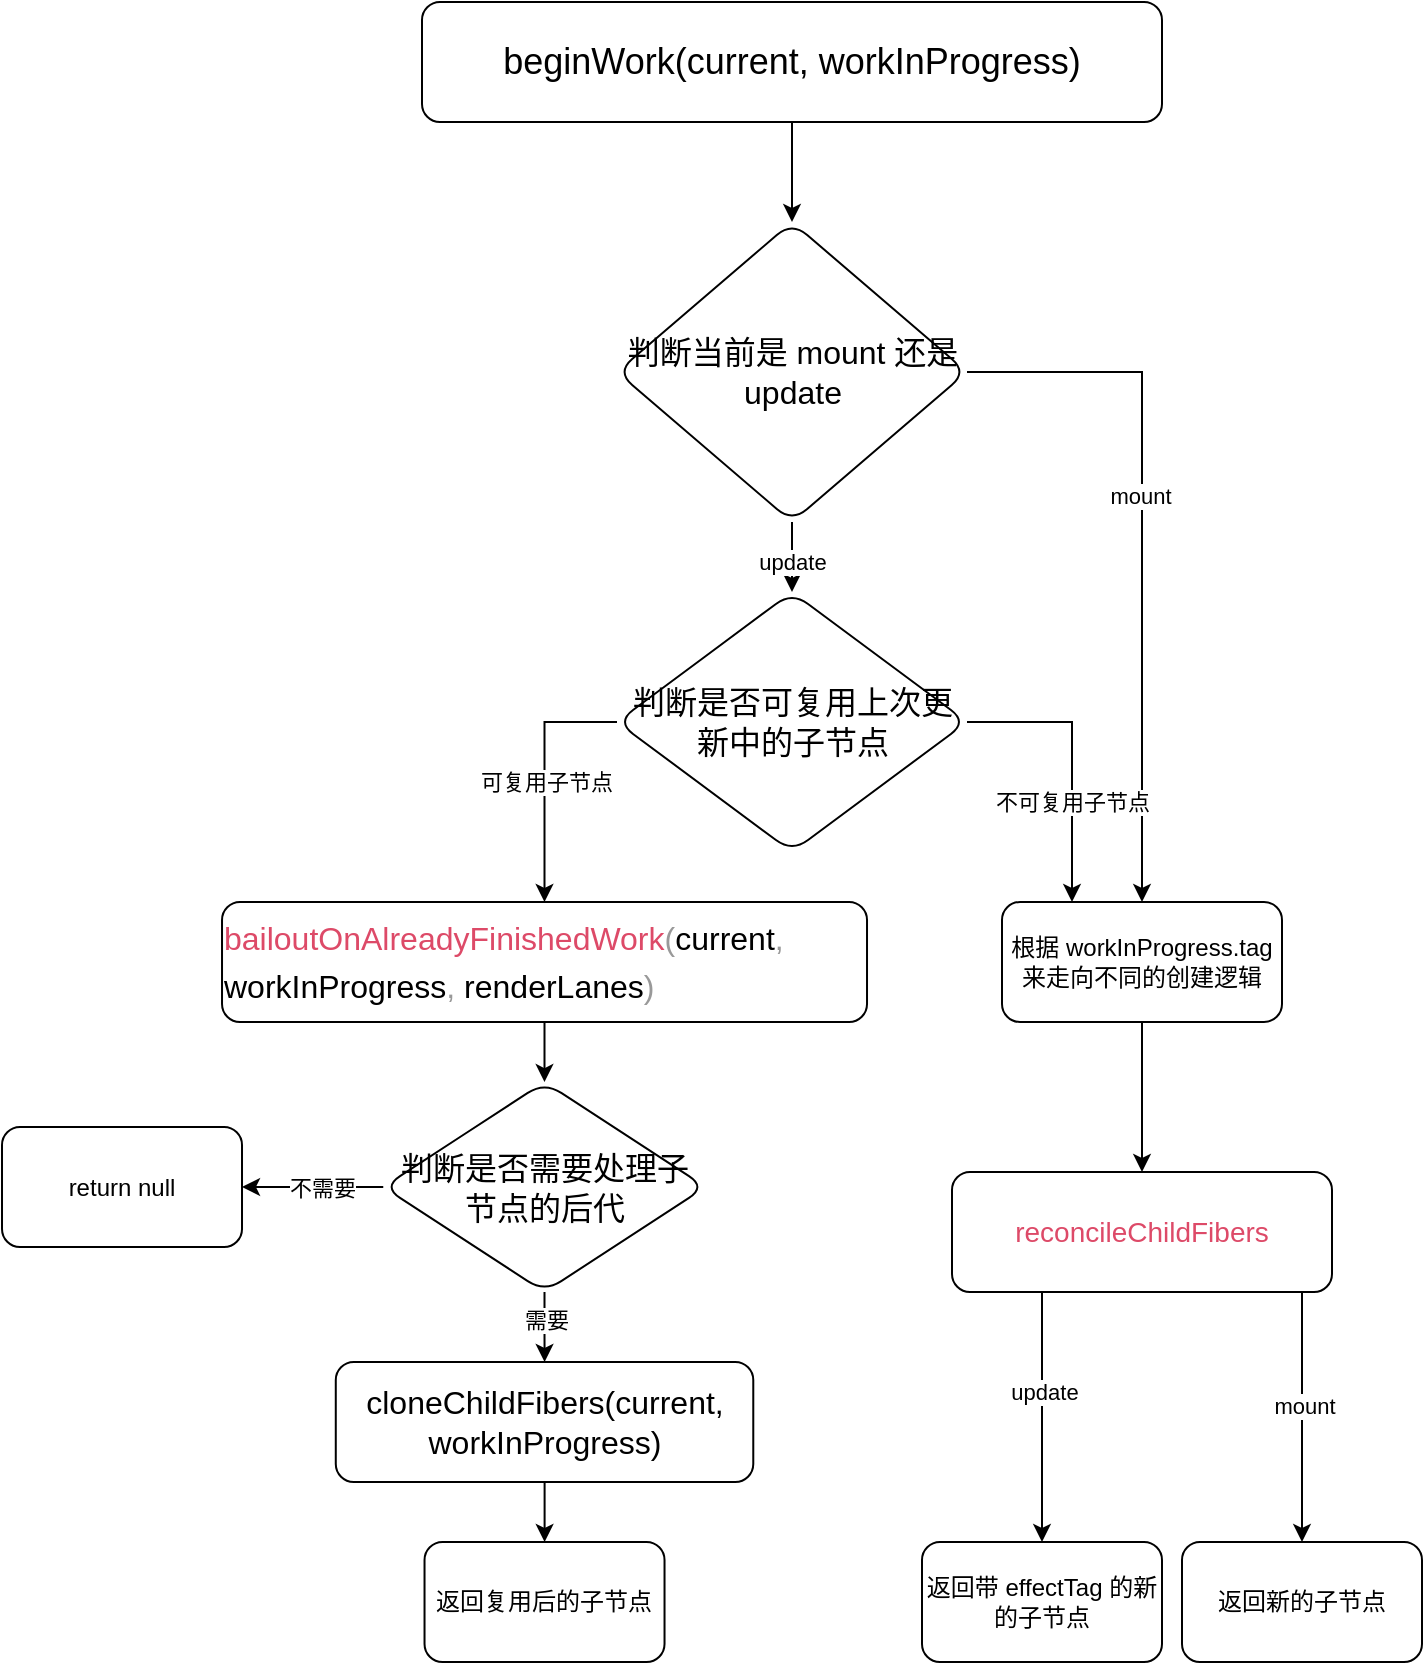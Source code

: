 <mxfile version="14.9.3" type="device"><diagram id="iPzt7WYMqBduGB2fLRvM" name="Page-1"><mxGraphModel dx="1554" dy="772" grid="1" gridSize="10" guides="1" tooltips="1" connect="1" arrows="1" fold="1" page="1" pageScale="1" pageWidth="827" pageHeight="1169" math="0" shadow="0"><root><mxCell id="0"/><mxCell id="1" parent="0"/><mxCell id="roLJDv6i9NdBXavMO7eo-4" value="" style="edgeStyle=orthogonalEdgeStyle;rounded=0;orthogonalLoop=1;jettySize=auto;html=1;" edge="1" parent="1" source="roLJDv6i9NdBXavMO7eo-1" target="roLJDv6i9NdBXavMO7eo-3"><mxGeometry relative="1" as="geometry"/></mxCell><mxCell id="roLJDv6i9NdBXavMO7eo-1" value="&lt;font style=&quot;font-size: 18px&quot;&gt;beginWork(current, workInProgress)&lt;/font&gt;" style="rounded=1;whiteSpace=wrap;html=1;" vertex="1" parent="1"><mxGeometry x="250" y="70" width="370" height="60" as="geometry"/></mxCell><mxCell id="roLJDv6i9NdBXavMO7eo-8" value="" style="edgeStyle=orthogonalEdgeStyle;rounded=0;orthogonalLoop=1;jettySize=auto;html=1;" edge="1" parent="1" source="roLJDv6i9NdBXavMO7eo-3" target="roLJDv6i9NdBXavMO7eo-7"><mxGeometry relative="1" as="geometry"/></mxCell><mxCell id="roLJDv6i9NdBXavMO7eo-9" value="mount" style="edgeLabel;html=1;align=center;verticalAlign=middle;resizable=0;points=[];" vertex="1" connectable="0" parent="roLJDv6i9NdBXavMO7eo-8"><mxGeometry x="-0.153" y="-2" relative="1" as="geometry"><mxPoint x="1" as="offset"/></mxGeometry></mxCell><mxCell id="roLJDv6i9NdBXavMO7eo-11" value="" style="edgeStyle=orthogonalEdgeStyle;rounded=0;orthogonalLoop=1;jettySize=auto;html=1;" edge="1" parent="1" source="roLJDv6i9NdBXavMO7eo-3" target="roLJDv6i9NdBXavMO7eo-10"><mxGeometry relative="1" as="geometry"/></mxCell><mxCell id="roLJDv6i9NdBXavMO7eo-12" value="update" style="edgeLabel;html=1;align=center;verticalAlign=middle;resizable=0;points=[];" vertex="1" connectable="0" parent="roLJDv6i9NdBXavMO7eo-11"><mxGeometry x="-0.113" y="1" relative="1" as="geometry"><mxPoint x="1" as="offset"/></mxGeometry></mxCell><mxCell id="roLJDv6i9NdBXavMO7eo-3" value="&lt;font style=&quot;font-size: 16px&quot;&gt;判断当前是 mount 还是 update&lt;/font&gt;" style="rhombus;whiteSpace=wrap;html=1;rounded=1;shadow=0;" vertex="1" parent="1"><mxGeometry x="347.5" y="180" width="175" height="150" as="geometry"/></mxCell><mxCell id="roLJDv6i9NdBXavMO7eo-34" value="" style="edgeStyle=orthogonalEdgeStyle;rounded=0;orthogonalLoop=1;jettySize=auto;html=1;" edge="1" parent="1" source="roLJDv6i9NdBXavMO7eo-7" target="roLJDv6i9NdBXavMO7eo-33"><mxGeometry relative="1" as="geometry"/></mxCell><mxCell id="roLJDv6i9NdBXavMO7eo-7" value="根据 workInProgress.tag 来走向不同的创建逻辑" style="rounded=1;whiteSpace=wrap;html=1;" vertex="1" parent="1"><mxGeometry x="540" y="520" width="140" height="60" as="geometry"/></mxCell><mxCell id="roLJDv6i9NdBXavMO7eo-14" style="edgeStyle=orthogonalEdgeStyle;rounded=0;orthogonalLoop=1;jettySize=auto;html=1;entryX=0.25;entryY=0;entryDx=0;entryDy=0;exitX=1;exitY=0.5;exitDx=0;exitDy=0;" edge="1" parent="1" source="roLJDv6i9NdBXavMO7eo-10" target="roLJDv6i9NdBXavMO7eo-7"><mxGeometry relative="1" as="geometry"><Array as="points"><mxPoint x="575" y="430"/></Array></mxGeometry></mxCell><mxCell id="roLJDv6i9NdBXavMO7eo-16" value="不可复用子节点" style="edgeLabel;html=1;align=center;verticalAlign=middle;resizable=0;points=[];" vertex="1" connectable="0" parent="roLJDv6i9NdBXavMO7eo-14"><mxGeometry x="0.297" relative="1" as="geometry"><mxPoint as="offset"/></mxGeometry></mxCell><mxCell id="roLJDv6i9NdBXavMO7eo-20" value="" style="edgeStyle=orthogonalEdgeStyle;rounded=0;orthogonalLoop=1;jettySize=auto;html=1;exitX=0;exitY=0.5;exitDx=0;exitDy=0;" edge="1" parent="1" source="roLJDv6i9NdBXavMO7eo-10" target="roLJDv6i9NdBXavMO7eo-19"><mxGeometry relative="1" as="geometry"/></mxCell><mxCell id="roLJDv6i9NdBXavMO7eo-21" value="可复用子节点" style="edgeLabel;html=1;align=center;verticalAlign=middle;resizable=0;points=[];" vertex="1" connectable="0" parent="roLJDv6i9NdBXavMO7eo-20"><mxGeometry x="-0.181" y="-2" relative="1" as="geometry"><mxPoint x="2" y="14" as="offset"/></mxGeometry></mxCell><mxCell id="roLJDv6i9NdBXavMO7eo-10" value="&lt;div&gt;&lt;span style=&quot;font-size: 16px&quot;&gt;判断是否可复用上次更新中的子节点&lt;/span&gt;&lt;/div&gt;" style="rhombus;whiteSpace=wrap;html=1;rounded=1;align=center;" vertex="1" parent="1"><mxGeometry x="347.5" y="365" width="175" height="130" as="geometry"/></mxCell><mxCell id="roLJDv6i9NdBXavMO7eo-24" value="" style="edgeStyle=orthogonalEdgeStyle;rounded=0;orthogonalLoop=1;jettySize=auto;html=1;" edge="1" parent="1" source="roLJDv6i9NdBXavMO7eo-19" target="roLJDv6i9NdBXavMO7eo-23"><mxGeometry relative="1" as="geometry"/></mxCell><mxCell id="roLJDv6i9NdBXavMO7eo-19" value="&lt;div&gt;&lt;div class=&quot;document&quot; style=&quot;font-size: 16px&quot;&gt;&lt;p class=&quot;paragraph text-align-type-left pap-line-1.5 pap-line-rule-auto pap-spacing-before-0pt pap-spacing-after-0pt&quot; style=&quot;text-align: left ; line-height: 1.5 ; margin-top: 0px ; margin-bottom: 0px&quot;&gt;&lt;span style=&quot;color: rgb(221 , 74 , 104) ; background: transparent ; letter-spacing: 0pt ; vertical-align: baseline&quot;&gt;bailoutOnAlreadyFinishedWork&lt;/span&gt;&lt;span style=&quot;color: rgb(153 , 153 , 153) ; background: transparent ; letter-spacing: 0pt ; vertical-align: baseline&quot;&gt;(&lt;/span&gt;&lt;span style=&quot;background: transparent ; letter-spacing: 0pt ; vertical-align: baseline&quot;&gt;current&lt;/span&gt;&lt;span style=&quot;color: rgb(153 , 153 , 153) ; background: transparent ; letter-spacing: 0pt ; vertical-align: baseline&quot;&gt;,&lt;/span&gt;&lt;span style=&quot;background: transparent ; letter-spacing: 0pt ; vertical-align: baseline&quot;&gt; workInProgress&lt;/span&gt;&lt;span style=&quot;color: rgb(153 , 153 , 153) ; background: transparent ; letter-spacing: 0pt ; vertical-align: baseline&quot;&gt;,&lt;/span&gt;&lt;span style=&quot;background: transparent ; letter-spacing: 0pt ; vertical-align: baseline&quot;&gt; renderLanes&lt;/span&gt;&lt;span style=&quot;color: rgb(153 , 153 , 153) ; background: transparent ; letter-spacing: 0pt ; vertical-align: baseline&quot;&gt;)&lt;/span&gt;&lt;/p&gt;&lt;/div&gt;&lt;/div&gt;" style="rounded=1;whiteSpace=wrap;html=1;" vertex="1" parent="1"><mxGeometry x="150.01" y="520" width="322.5" height="60" as="geometry"/></mxCell><mxCell id="roLJDv6i9NdBXavMO7eo-26" value="" style="edgeStyle=orthogonalEdgeStyle;rounded=0;orthogonalLoop=1;jettySize=auto;html=1;" edge="1" parent="1" source="roLJDv6i9NdBXavMO7eo-23" target="roLJDv6i9NdBXavMO7eo-25"><mxGeometry relative="1" as="geometry"/></mxCell><mxCell id="roLJDv6i9NdBXavMO7eo-27" value="不需要" style="edgeLabel;html=1;align=center;verticalAlign=middle;resizable=0;points=[];" vertex="1" connectable="0" parent="roLJDv6i9NdBXavMO7eo-26"><mxGeometry x="-0.428" y="1" relative="1" as="geometry"><mxPoint x="-11" y="-1" as="offset"/></mxGeometry></mxCell><mxCell id="roLJDv6i9NdBXavMO7eo-29" value="" style="edgeStyle=orthogonalEdgeStyle;rounded=0;orthogonalLoop=1;jettySize=auto;html=1;" edge="1" parent="1" source="roLJDv6i9NdBXavMO7eo-23" target="roLJDv6i9NdBXavMO7eo-28"><mxGeometry relative="1" as="geometry"/></mxCell><mxCell id="roLJDv6i9NdBXavMO7eo-30" value="需要" style="edgeLabel;html=1;align=center;verticalAlign=middle;resizable=0;points=[];" vertex="1" connectable="0" parent="roLJDv6i9NdBXavMO7eo-29"><mxGeometry x="-0.219" relative="1" as="geometry"><mxPoint as="offset"/></mxGeometry></mxCell><mxCell id="roLJDv6i9NdBXavMO7eo-23" value="&lt;font style=&quot;font-size: 16px&quot;&gt;判断是否需要处理子节点的后代&lt;/font&gt;" style="rhombus;whiteSpace=wrap;html=1;rounded=1;" vertex="1" parent="1"><mxGeometry x="230.63" y="610" width="161.25" height="105" as="geometry"/></mxCell><mxCell id="roLJDv6i9NdBXavMO7eo-25" value="return null" style="rounded=1;whiteSpace=wrap;html=1;" vertex="1" parent="1"><mxGeometry x="40.005" y="632.5" width="120" height="60" as="geometry"/></mxCell><mxCell id="roLJDv6i9NdBXavMO7eo-32" value="" style="edgeStyle=orthogonalEdgeStyle;rounded=0;orthogonalLoop=1;jettySize=auto;html=1;" edge="1" parent="1" source="roLJDv6i9NdBXavMO7eo-28" target="roLJDv6i9NdBXavMO7eo-31"><mxGeometry relative="1" as="geometry"/></mxCell><mxCell id="roLJDv6i9NdBXavMO7eo-28" value="&lt;font style=&quot;font-size: 16px&quot;&gt;cloneChildFibers(current, workInProgress)&lt;/font&gt;" style="rounded=1;whiteSpace=wrap;html=1;" vertex="1" parent="1"><mxGeometry x="206.89" y="750" width="208.75" height="60" as="geometry"/></mxCell><mxCell id="roLJDv6i9NdBXavMO7eo-31" value="返回复用后的子节点" style="whiteSpace=wrap;html=1;rounded=1;" vertex="1" parent="1"><mxGeometry x="251.265" y="840" width="120" height="60" as="geometry"/></mxCell><mxCell id="roLJDv6i9NdBXavMO7eo-37" value="" style="edgeStyle=orthogonalEdgeStyle;rounded=0;orthogonalLoop=1;jettySize=auto;html=1;" edge="1" parent="1" source="roLJDv6i9NdBXavMO7eo-33" target="roLJDv6i9NdBXavMO7eo-36"><mxGeometry relative="1" as="geometry"><Array as="points"><mxPoint x="560" y="740"/><mxPoint x="560" y="740"/></Array></mxGeometry></mxCell><mxCell id="roLJDv6i9NdBXavMO7eo-38" value="update" style="edgeLabel;html=1;align=center;verticalAlign=middle;resizable=0;points=[];" vertex="1" connectable="0" parent="roLJDv6i9NdBXavMO7eo-37"><mxGeometry x="-0.2" y="1" relative="1" as="geometry"><mxPoint as="offset"/></mxGeometry></mxCell><mxCell id="roLJDv6i9NdBXavMO7eo-40" value="" style="edgeStyle=orthogonalEdgeStyle;rounded=0;orthogonalLoop=1;jettySize=auto;html=1;" edge="1" parent="1" source="roLJDv6i9NdBXavMO7eo-33" target="roLJDv6i9NdBXavMO7eo-39"><mxGeometry relative="1" as="geometry"><Array as="points"><mxPoint x="690" y="740"/><mxPoint x="690" y="740"/></Array></mxGeometry></mxCell><mxCell id="roLJDv6i9NdBXavMO7eo-41" value="mount" style="edgeLabel;html=1;align=center;verticalAlign=middle;resizable=0;points=[];" vertex="1" connectable="0" parent="roLJDv6i9NdBXavMO7eo-40"><mxGeometry x="-0.088" y="1" relative="1" as="geometry"><mxPoint as="offset"/></mxGeometry></mxCell><mxCell id="roLJDv6i9NdBXavMO7eo-33" value="&lt;div&gt;&lt;div class=&quot;document&quot;&gt;&lt;p class=&quot;paragraph text-align-type-left pap-line-1.5 pap-line-rule-auto pap-spacing-before-0pt pap-spacing-after-0pt&quot; style=&quot;text-align: left ; line-height: 1.5 ; margin-top: 0px ; margin-bottom: 0px&quot;&gt;&lt;span style=&quot;font-size: 10.5pt ; font-family: &amp;#34;monaco&amp;#34; , &amp;#34;courier new&amp;#34; , monospace , , &amp;#34;helvetica neue&amp;#34; , &amp;#34;helvetica&amp;#34; , &amp;#34;pingfang sc&amp;#34; , &amp;#34;microsoft yahei&amp;#34; , &amp;#34;source han sans sc&amp;#34; , &amp;#34;noto sans cjk sc&amp;#34; , &amp;#34;wenquanyi micro hei&amp;#34; , sans-serif ; color: rgb(221 , 74 , 104) ; background: transparent ; letter-spacing: 0pt ; vertical-align: baseline&quot;&gt;reconcileChildFibers&lt;/span&gt;&lt;/p&gt;&lt;/div&gt;&lt;/div&gt;" style="whiteSpace=wrap;html=1;rounded=1;" vertex="1" parent="1"><mxGeometry x="515" y="655" width="190" height="60" as="geometry"/></mxCell><mxCell id="roLJDv6i9NdBXavMO7eo-36" value="返回带 effectTag 的新的子节点" style="whiteSpace=wrap;html=1;rounded=1;" vertex="1" parent="1"><mxGeometry x="500" y="840" width="120" height="60" as="geometry"/></mxCell><mxCell id="roLJDv6i9NdBXavMO7eo-39" value="返回新的子节点" style="rounded=1;whiteSpace=wrap;html=1;" vertex="1" parent="1"><mxGeometry x="630" y="840" width="120" height="60" as="geometry"/></mxCell></root></mxGraphModel></diagram></mxfile>